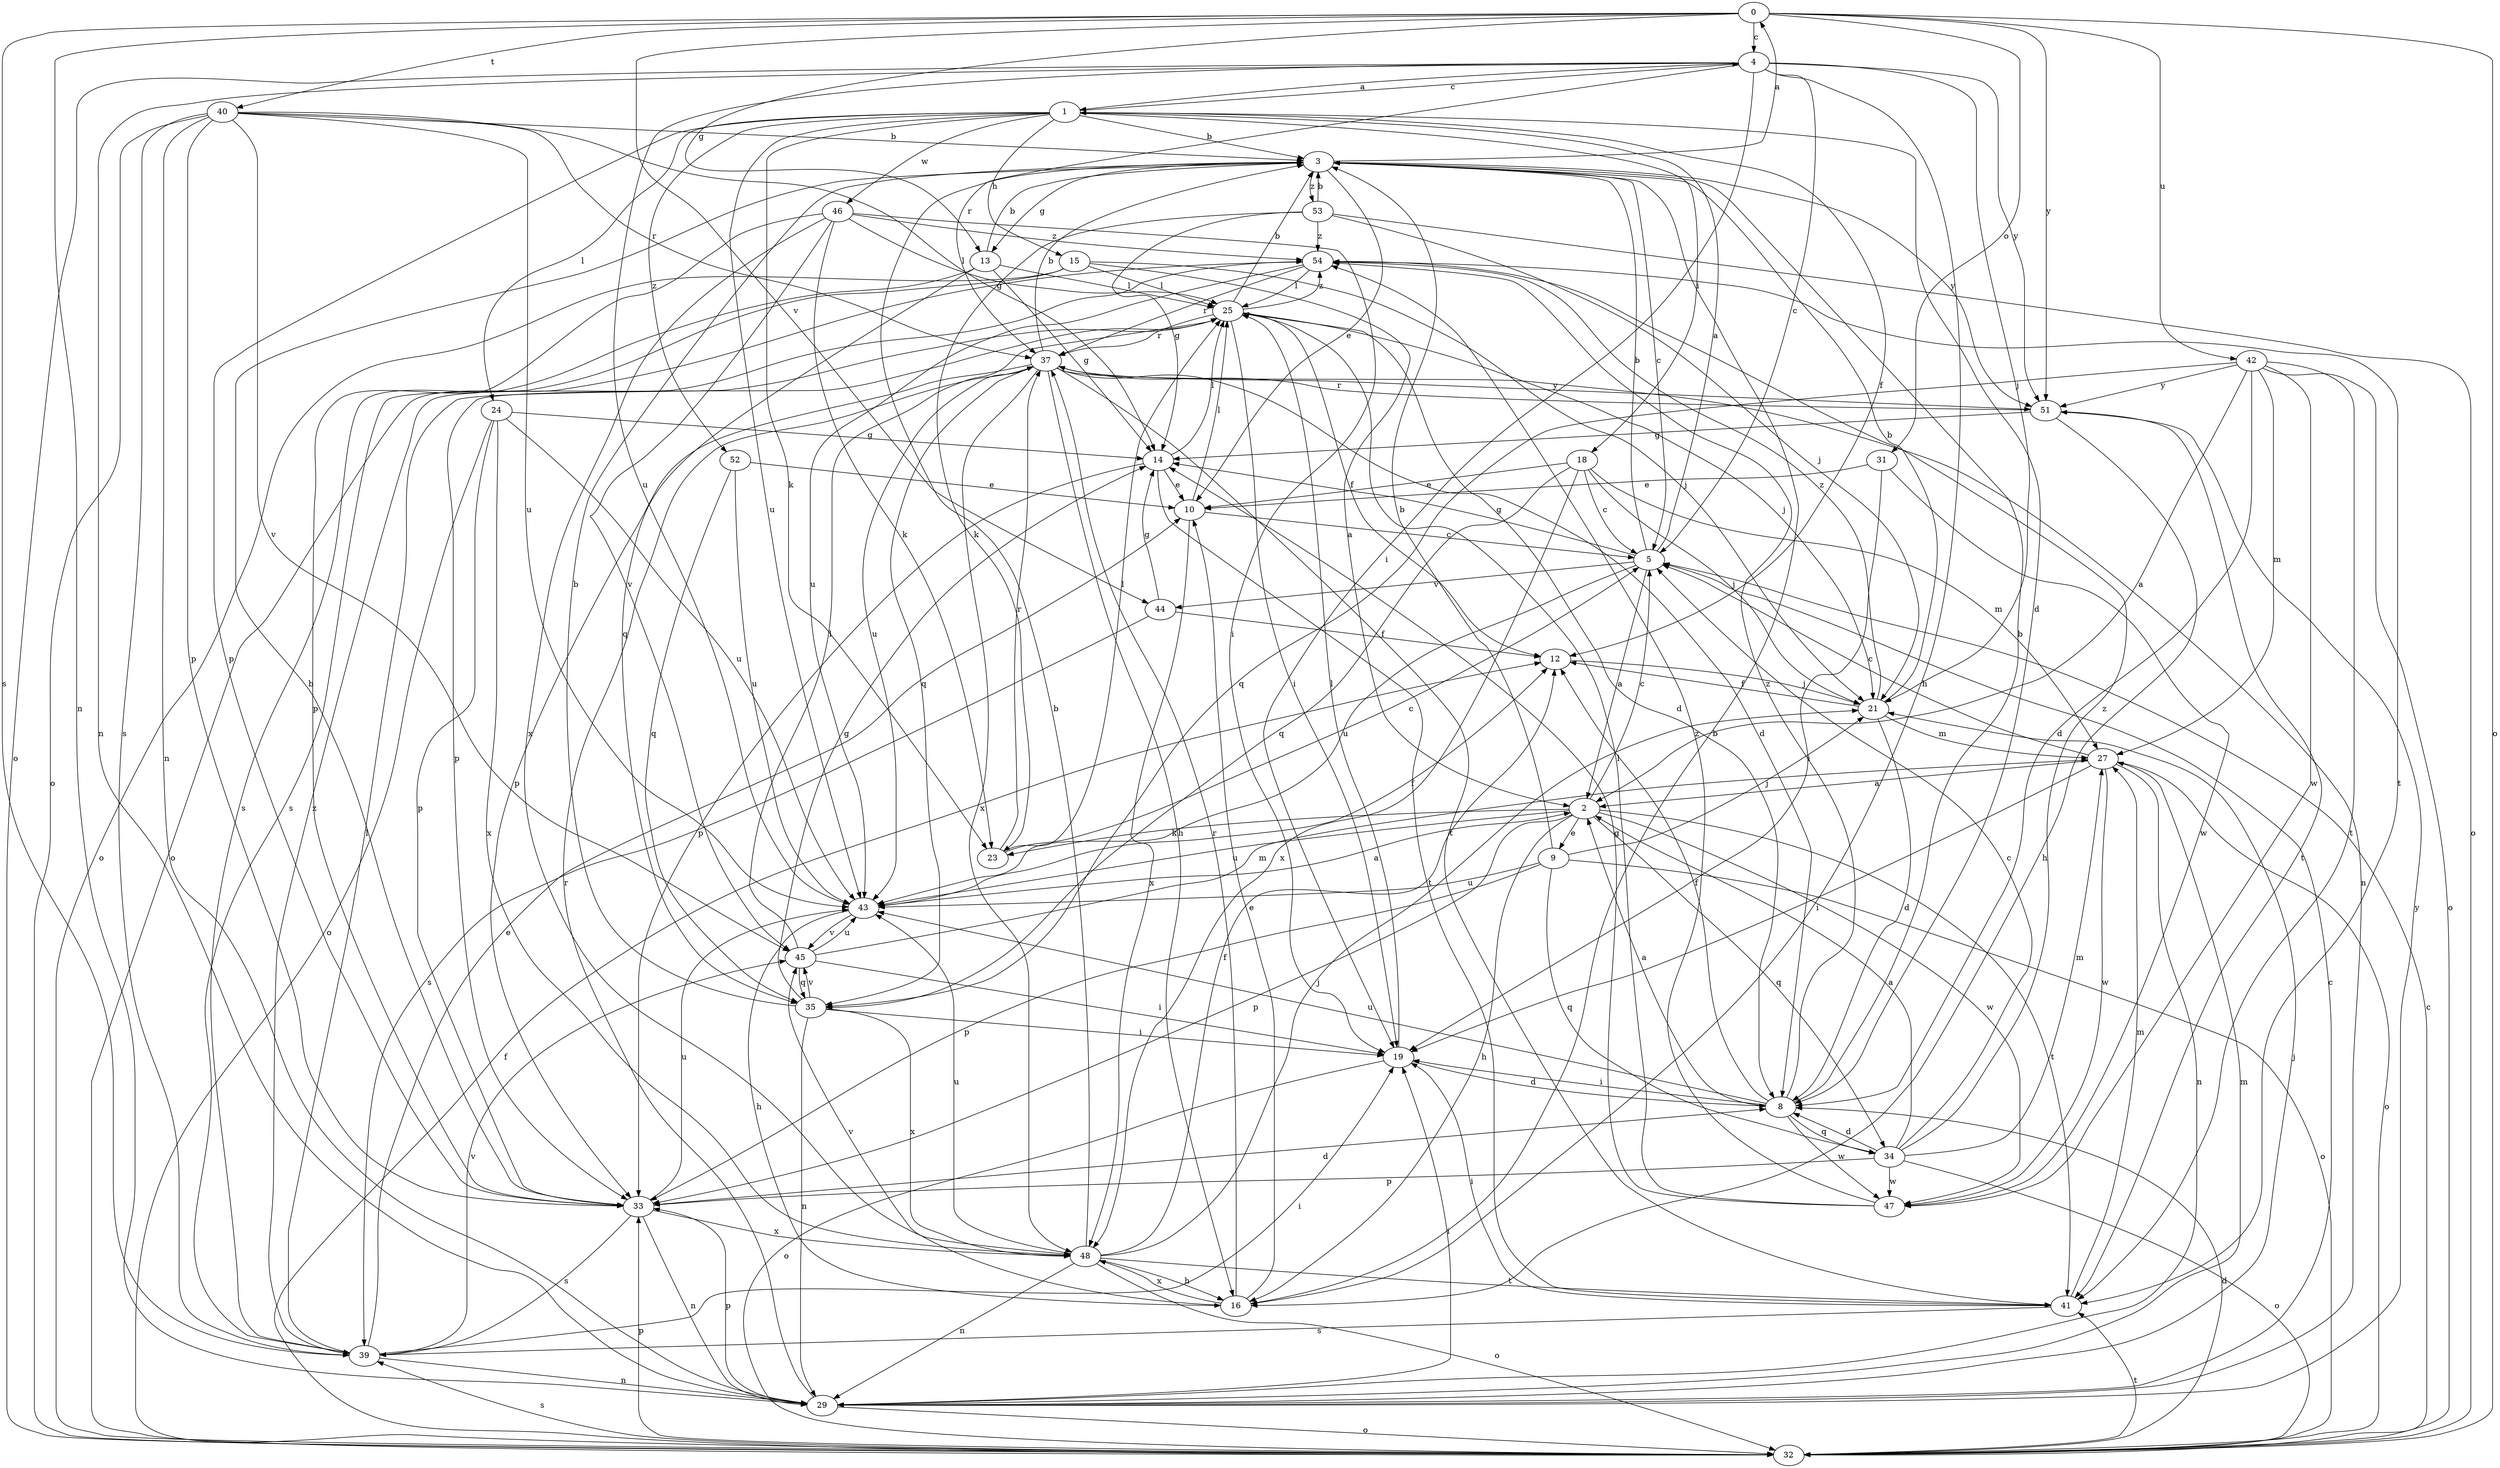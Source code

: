 strict digraph  {
0;
1;
2;
3;
4;
5;
8;
9;
10;
12;
13;
14;
15;
16;
18;
19;
21;
23;
24;
25;
27;
29;
31;
32;
33;
34;
35;
37;
39;
40;
41;
42;
43;
44;
45;
46;
47;
48;
51;
52;
53;
54;
0 -> 4  [label=c];
0 -> 13  [label=g];
0 -> 29  [label=n];
0 -> 31  [label=o];
0 -> 32  [label=o];
0 -> 39  [label=s];
0 -> 40  [label=t];
0 -> 42  [label=u];
0 -> 44  [label=v];
0 -> 51  [label=y];
1 -> 3  [label=b];
1 -> 4  [label=c];
1 -> 8  [label=d];
1 -> 12  [label=f];
1 -> 15  [label=h];
1 -> 18  [label=i];
1 -> 23  [label=k];
1 -> 24  [label=l];
1 -> 33  [label=p];
1 -> 43  [label=u];
1 -> 46  [label=w];
1 -> 52  [label=z];
2 -> 5  [label=c];
2 -> 9  [label=e];
2 -> 16  [label=h];
2 -> 23  [label=k];
2 -> 33  [label=p];
2 -> 34  [label=q];
2 -> 41  [label=t];
2 -> 43  [label=u];
2 -> 47  [label=w];
3 -> 0  [label=a];
3 -> 5  [label=c];
3 -> 10  [label=e];
3 -> 13  [label=g];
3 -> 51  [label=y];
3 -> 53  [label=z];
4 -> 1  [label=a];
4 -> 5  [label=c];
4 -> 16  [label=h];
4 -> 19  [label=i];
4 -> 21  [label=j];
4 -> 29  [label=n];
4 -> 32  [label=o];
4 -> 37  [label=r];
4 -> 43  [label=u];
4 -> 51  [label=y];
5 -> 1  [label=a];
5 -> 2  [label=a];
5 -> 3  [label=b];
5 -> 14  [label=g];
5 -> 43  [label=u];
5 -> 44  [label=v];
8 -> 2  [label=a];
8 -> 3  [label=b];
8 -> 12  [label=f];
8 -> 19  [label=i];
8 -> 34  [label=q];
8 -> 43  [label=u];
8 -> 47  [label=w];
8 -> 54  [label=z];
9 -> 3  [label=b];
9 -> 21  [label=j];
9 -> 32  [label=o];
9 -> 33  [label=p];
9 -> 34  [label=q];
9 -> 43  [label=u];
10 -> 5  [label=c];
10 -> 25  [label=l];
10 -> 48  [label=x];
12 -> 21  [label=j];
13 -> 3  [label=b];
13 -> 14  [label=g];
13 -> 25  [label=l];
13 -> 35  [label=q];
13 -> 39  [label=s];
14 -> 10  [label=e];
14 -> 25  [label=l];
14 -> 33  [label=p];
14 -> 41  [label=t];
15 -> 2  [label=a];
15 -> 21  [label=j];
15 -> 25  [label=l];
15 -> 32  [label=o];
15 -> 39  [label=s];
16 -> 3  [label=b];
16 -> 10  [label=e];
16 -> 37  [label=r];
16 -> 45  [label=v];
16 -> 48  [label=x];
18 -> 5  [label=c];
18 -> 10  [label=e];
18 -> 21  [label=j];
18 -> 27  [label=m];
18 -> 35  [label=q];
18 -> 48  [label=x];
19 -> 8  [label=d];
19 -> 25  [label=l];
19 -> 32  [label=o];
21 -> 3  [label=b];
21 -> 8  [label=d];
21 -> 12  [label=f];
21 -> 27  [label=m];
21 -> 54  [label=z];
23 -> 5  [label=c];
23 -> 25  [label=l];
23 -> 37  [label=r];
24 -> 14  [label=g];
24 -> 32  [label=o];
24 -> 33  [label=p];
24 -> 43  [label=u];
24 -> 48  [label=x];
25 -> 3  [label=b];
25 -> 8  [label=d];
25 -> 12  [label=f];
25 -> 19  [label=i];
25 -> 21  [label=j];
25 -> 33  [label=p];
25 -> 37  [label=r];
25 -> 54  [label=z];
27 -> 2  [label=a];
27 -> 5  [label=c];
27 -> 19  [label=i];
27 -> 29  [label=n];
27 -> 32  [label=o];
27 -> 47  [label=w];
29 -> 5  [label=c];
29 -> 19  [label=i];
29 -> 21  [label=j];
29 -> 27  [label=m];
29 -> 32  [label=o];
29 -> 33  [label=p];
29 -> 37  [label=r];
29 -> 51  [label=y];
31 -> 10  [label=e];
31 -> 19  [label=i];
31 -> 47  [label=w];
32 -> 5  [label=c];
32 -> 8  [label=d];
32 -> 12  [label=f];
32 -> 33  [label=p];
32 -> 39  [label=s];
32 -> 41  [label=t];
33 -> 3  [label=b];
33 -> 8  [label=d];
33 -> 29  [label=n];
33 -> 39  [label=s];
33 -> 43  [label=u];
33 -> 48  [label=x];
34 -> 2  [label=a];
34 -> 5  [label=c];
34 -> 8  [label=d];
34 -> 27  [label=m];
34 -> 32  [label=o];
34 -> 33  [label=p];
34 -> 47  [label=w];
34 -> 54  [label=z];
35 -> 3  [label=b];
35 -> 14  [label=g];
35 -> 19  [label=i];
35 -> 29  [label=n];
35 -> 45  [label=v];
35 -> 48  [label=x];
37 -> 3  [label=b];
37 -> 8  [label=d];
37 -> 16  [label=h];
37 -> 29  [label=n];
37 -> 33  [label=p];
37 -> 35  [label=q];
37 -> 41  [label=t];
37 -> 43  [label=u];
37 -> 48  [label=x];
37 -> 51  [label=y];
39 -> 10  [label=e];
39 -> 19  [label=i];
39 -> 25  [label=l];
39 -> 29  [label=n];
39 -> 45  [label=v];
39 -> 54  [label=z];
40 -> 3  [label=b];
40 -> 14  [label=g];
40 -> 29  [label=n];
40 -> 32  [label=o];
40 -> 33  [label=p];
40 -> 37  [label=r];
40 -> 39  [label=s];
40 -> 43  [label=u];
40 -> 45  [label=v];
41 -> 19  [label=i];
41 -> 27  [label=m];
41 -> 39  [label=s];
42 -> 2  [label=a];
42 -> 8  [label=d];
42 -> 27  [label=m];
42 -> 32  [label=o];
42 -> 35  [label=q];
42 -> 41  [label=t];
42 -> 47  [label=w];
42 -> 51  [label=y];
43 -> 2  [label=a];
43 -> 12  [label=f];
43 -> 16  [label=h];
43 -> 45  [label=v];
44 -> 12  [label=f];
44 -> 14  [label=g];
44 -> 39  [label=s];
45 -> 19  [label=i];
45 -> 25  [label=l];
45 -> 27  [label=m];
45 -> 35  [label=q];
45 -> 43  [label=u];
46 -> 19  [label=i];
46 -> 23  [label=k];
46 -> 25  [label=l];
46 -> 33  [label=p];
46 -> 45  [label=v];
46 -> 48  [label=x];
46 -> 54  [label=z];
47 -> 14  [label=g];
47 -> 25  [label=l];
47 -> 54  [label=z];
48 -> 3  [label=b];
48 -> 12  [label=f];
48 -> 16  [label=h];
48 -> 21  [label=j];
48 -> 29  [label=n];
48 -> 32  [label=o];
48 -> 41  [label=t];
48 -> 43  [label=u];
51 -> 14  [label=g];
51 -> 16  [label=h];
51 -> 37  [label=r];
51 -> 41  [label=t];
52 -> 10  [label=e];
52 -> 35  [label=q];
52 -> 43  [label=u];
53 -> 3  [label=b];
53 -> 14  [label=g];
53 -> 21  [label=j];
53 -> 23  [label=k];
53 -> 32  [label=o];
53 -> 54  [label=z];
54 -> 25  [label=l];
54 -> 32  [label=o];
54 -> 37  [label=r];
54 -> 41  [label=t];
54 -> 43  [label=u];
}
